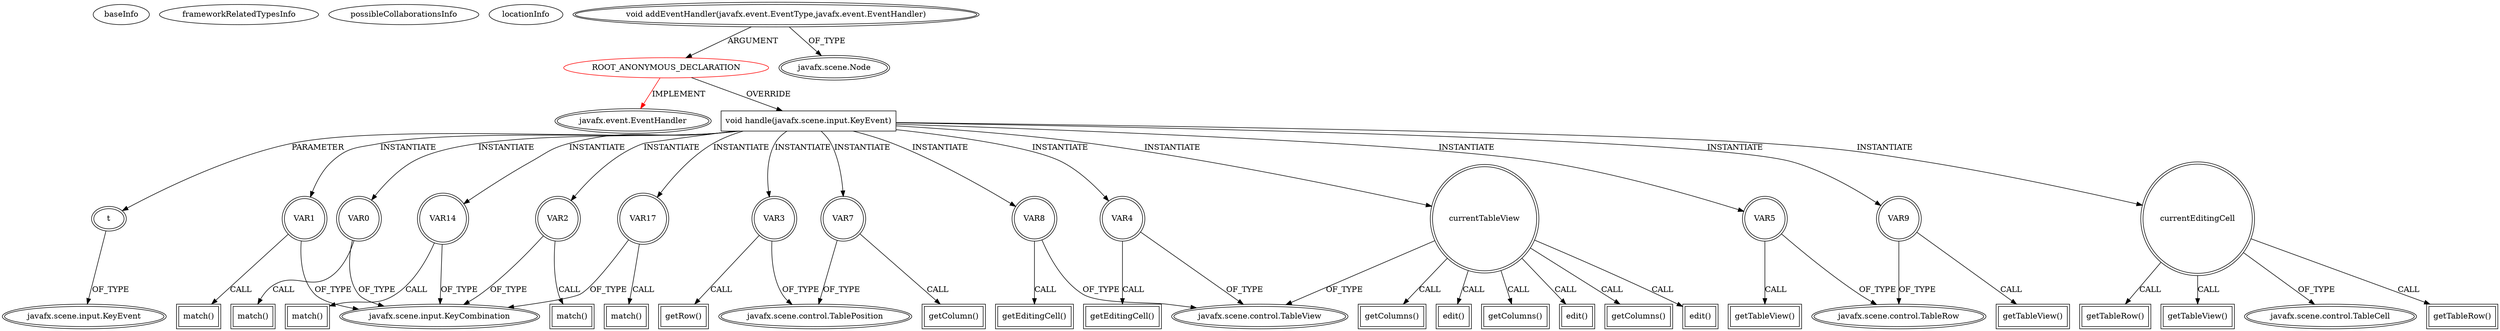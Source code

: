 digraph {
baseInfo[graphId=4376,category="extension_graph",isAnonymous=true,possibleRelation=false]
frameworkRelatedTypesInfo[0="javafx.event.EventHandler"]
possibleCollaborationsInfo[]
locationInfo[projectName="svadlamudi-GaussJordanElimination",filePath="/svadlamudi-GaussJordanElimination/GaussJordanElimination-master/src/gauss/jordan/elimination/EditingTableCell.java",contextSignature="void createTextField()",graphId="4376"]
0[label="ROOT_ANONYMOUS_DECLARATION",vertexType="ROOT_ANONYMOUS_DECLARATION",isFrameworkType=false,color=red]
1[label="javafx.event.EventHandler",vertexType="FRAMEWORK_INTERFACE_TYPE",isFrameworkType=true,peripheries=2]
2[label="void addEventHandler(javafx.event.EventType,javafx.event.EventHandler)",vertexType="OUTSIDE_CALL",isFrameworkType=true,peripheries=2]
3[label="javafx.scene.Node",vertexType="FRAMEWORK_CLASS_TYPE",isFrameworkType=true,peripheries=2]
4[label="void handle(javafx.scene.input.KeyEvent)",vertexType="OVERRIDING_METHOD_DECLARATION",isFrameworkType=false,shape=box]
5[label="t",vertexType="PARAMETER_DECLARATION",isFrameworkType=true,peripheries=2]
6[label="javafx.scene.input.KeyEvent",vertexType="FRAMEWORK_CLASS_TYPE",isFrameworkType=true,peripheries=2]
7[label="VAR0",vertexType="VARIABLE_EXPRESION",isFrameworkType=true,peripheries=2,shape=circle]
9[label="javafx.scene.input.KeyCombination",vertexType="FRAMEWORK_CLASS_TYPE",isFrameworkType=true,peripheries=2]
8[label="match()",vertexType="INSIDE_CALL",isFrameworkType=true,peripheries=2,shape=box]
10[label="VAR1",vertexType="VARIABLE_EXPRESION",isFrameworkType=true,peripheries=2,shape=circle]
11[label="match()",vertexType="INSIDE_CALL",isFrameworkType=true,peripheries=2,shape=box]
13[label="VAR2",vertexType="VARIABLE_EXPRESION",isFrameworkType=true,peripheries=2,shape=circle]
14[label="match()",vertexType="INSIDE_CALL",isFrameworkType=true,peripheries=2,shape=box]
16[label="VAR3",vertexType="VARIABLE_EXPRESION",isFrameworkType=true,peripheries=2,shape=circle]
18[label="javafx.scene.control.TablePosition",vertexType="FRAMEWORK_CLASS_TYPE",isFrameworkType=true,peripheries=2]
17[label="getRow()",vertexType="INSIDE_CALL",isFrameworkType=true,peripheries=2,shape=box]
19[label="VAR4",vertexType="VARIABLE_EXPRESION",isFrameworkType=true,peripheries=2,shape=circle]
21[label="javafx.scene.control.TableView",vertexType="FRAMEWORK_CLASS_TYPE",isFrameworkType=true,peripheries=2]
20[label="getEditingCell()",vertexType="INSIDE_CALL",isFrameworkType=true,peripheries=2,shape=box]
22[label="VAR5",vertexType="VARIABLE_EXPRESION",isFrameworkType=true,peripheries=2,shape=circle]
24[label="javafx.scene.control.TableRow",vertexType="FRAMEWORK_CLASS_TYPE",isFrameworkType=true,peripheries=2]
23[label="getTableView()",vertexType="INSIDE_CALL",isFrameworkType=true,peripheries=2,shape=box]
25[label="currentEditingCell",vertexType="VARIABLE_EXPRESION",isFrameworkType=true,peripheries=2,shape=circle]
27[label="javafx.scene.control.TableCell",vertexType="FRAMEWORK_CLASS_TYPE",isFrameworkType=true,peripheries=2]
26[label="getTableRow()",vertexType="INSIDE_CALL",isFrameworkType=true,peripheries=2,shape=box]
28[label="VAR7",vertexType="VARIABLE_EXPRESION",isFrameworkType=true,peripheries=2,shape=circle]
29[label="getColumn()",vertexType="INSIDE_CALL",isFrameworkType=true,peripheries=2,shape=box]
31[label="VAR8",vertexType="VARIABLE_EXPRESION",isFrameworkType=true,peripheries=2,shape=circle]
32[label="getEditingCell()",vertexType="INSIDE_CALL",isFrameworkType=true,peripheries=2,shape=box]
34[label="VAR9",vertexType="VARIABLE_EXPRESION",isFrameworkType=true,peripheries=2,shape=circle]
35[label="getTableView()",vertexType="INSIDE_CALL",isFrameworkType=true,peripheries=2,shape=box]
38[label="getTableRow()",vertexType="INSIDE_CALL",isFrameworkType=true,peripheries=2,shape=box]
40[label="getTableView()",vertexType="INSIDE_CALL",isFrameworkType=true,peripheries=2,shape=box]
41[label="currentTableView",vertexType="VARIABLE_EXPRESION",isFrameworkType=true,peripheries=2,shape=circle]
42[label="edit()",vertexType="INSIDE_CALL",isFrameworkType=true,peripheries=2,shape=box]
45[label="getColumns()",vertexType="INSIDE_CALL",isFrameworkType=true,peripheries=2,shape=box]
46[label="VAR14",vertexType="VARIABLE_EXPRESION",isFrameworkType=true,peripheries=2,shape=circle]
47[label="match()",vertexType="INSIDE_CALL",isFrameworkType=true,peripheries=2,shape=box]
50[label="edit()",vertexType="INSIDE_CALL",isFrameworkType=true,peripheries=2,shape=box]
52[label="getColumns()",vertexType="INSIDE_CALL",isFrameworkType=true,peripheries=2,shape=box]
53[label="VAR17",vertexType="VARIABLE_EXPRESION",isFrameworkType=true,peripheries=2,shape=circle]
54[label="match()",vertexType="INSIDE_CALL",isFrameworkType=true,peripheries=2,shape=box]
57[label="edit()",vertexType="INSIDE_CALL",isFrameworkType=true,peripheries=2,shape=box]
59[label="getColumns()",vertexType="INSIDE_CALL",isFrameworkType=true,peripheries=2,shape=box]
0->1[label="IMPLEMENT",color=red]
2->0[label="ARGUMENT"]
2->3[label="OF_TYPE"]
0->4[label="OVERRIDE"]
5->6[label="OF_TYPE"]
4->5[label="PARAMETER"]
4->7[label="INSTANTIATE"]
7->9[label="OF_TYPE"]
7->8[label="CALL"]
4->10[label="INSTANTIATE"]
10->9[label="OF_TYPE"]
10->11[label="CALL"]
4->13[label="INSTANTIATE"]
13->9[label="OF_TYPE"]
13->14[label="CALL"]
4->16[label="INSTANTIATE"]
16->18[label="OF_TYPE"]
16->17[label="CALL"]
4->19[label="INSTANTIATE"]
19->21[label="OF_TYPE"]
19->20[label="CALL"]
4->22[label="INSTANTIATE"]
22->24[label="OF_TYPE"]
22->23[label="CALL"]
4->25[label="INSTANTIATE"]
25->27[label="OF_TYPE"]
25->26[label="CALL"]
4->28[label="INSTANTIATE"]
28->18[label="OF_TYPE"]
28->29[label="CALL"]
4->31[label="INSTANTIATE"]
31->21[label="OF_TYPE"]
31->32[label="CALL"]
4->34[label="INSTANTIATE"]
34->24[label="OF_TYPE"]
34->35[label="CALL"]
25->38[label="CALL"]
25->40[label="CALL"]
4->41[label="INSTANTIATE"]
41->21[label="OF_TYPE"]
41->42[label="CALL"]
41->45[label="CALL"]
4->46[label="INSTANTIATE"]
46->9[label="OF_TYPE"]
46->47[label="CALL"]
41->50[label="CALL"]
41->52[label="CALL"]
4->53[label="INSTANTIATE"]
53->9[label="OF_TYPE"]
53->54[label="CALL"]
41->57[label="CALL"]
41->59[label="CALL"]
}
